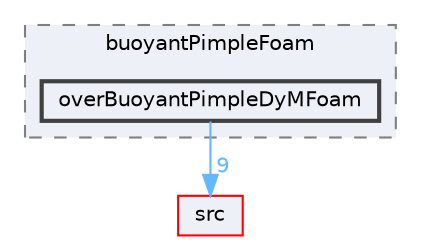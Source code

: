 digraph "applications/solvers/heatTransfer/buoyantPimpleFoam/overBuoyantPimpleDyMFoam"
{
 // LATEX_PDF_SIZE
  bgcolor="transparent";
  edge [fontname=Helvetica,fontsize=10,labelfontname=Helvetica,labelfontsize=10];
  node [fontname=Helvetica,fontsize=10,shape=box,height=0.2,width=0.4];
  compound=true
  subgraph clusterdir_f3c9f238b8c1604689cc4c1a611f71d7 {
    graph [ bgcolor="#edf0f7", pencolor="grey50", label="buoyantPimpleFoam", fontname=Helvetica,fontsize=10 style="filled,dashed", URL="dir_f3c9f238b8c1604689cc4c1a611f71d7.html",tooltip=""]
  dir_2a38ab4b11708a47be7db4f61134613c [label="overBuoyantPimpleDyMFoam", fillcolor="#edf0f7", color="grey25", style="filled,bold", URL="dir_2a38ab4b11708a47be7db4f61134613c.html",tooltip=""];
  }
  dir_68267d1309a1af8e8297ef4c3efbcdba [label="src", fillcolor="#edf0f7", color="red", style="filled", URL="dir_68267d1309a1af8e8297ef4c3efbcdba.html",tooltip=""];
  dir_2a38ab4b11708a47be7db4f61134613c->dir_68267d1309a1af8e8297ef4c3efbcdba [headlabel="9", labeldistance=1.5 headhref="dir_002743_003729.html" href="dir_002743_003729.html" color="steelblue1" fontcolor="steelblue1"];
}
